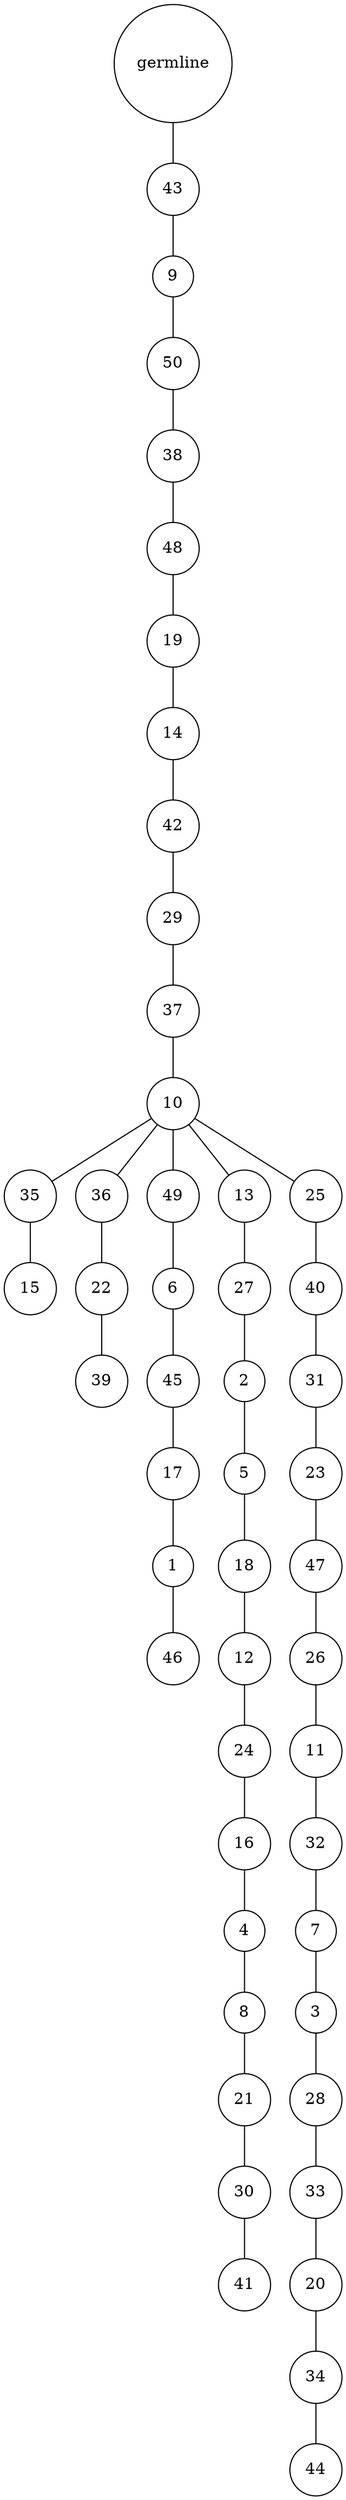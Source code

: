 graph {
	rankdir=UD;
	splines=line;
	node [shape=circle]
	"0x7fe1273a4c40" [label="germline"];
	"0x7fe1273a4c70" [label="43"];
	"0x7fe1273a4c40" -- "0x7fe1273a4c70" ;
	"0x7fe1273a4ca0" [label="9"];
	"0x7fe1273a4c70" -- "0x7fe1273a4ca0" ;
	"0x7fe1273a4cd0" [label="50"];
	"0x7fe1273a4ca0" -- "0x7fe1273a4cd0" ;
	"0x7fe1273a4d00" [label="38"];
	"0x7fe1273a4cd0" -- "0x7fe1273a4d00" ;
	"0x7fe1273a4d30" [label="48"];
	"0x7fe1273a4d00" -- "0x7fe1273a4d30" ;
	"0x7fe1273a4d60" [label="19"];
	"0x7fe1273a4d30" -- "0x7fe1273a4d60" ;
	"0x7fe1273a4d90" [label="14"];
	"0x7fe1273a4d60" -- "0x7fe1273a4d90" ;
	"0x7fe1273a4dc0" [label="42"];
	"0x7fe1273a4d90" -- "0x7fe1273a4dc0" ;
	"0x7fe1273a4df0" [label="29"];
	"0x7fe1273a4dc0" -- "0x7fe1273a4df0" ;
	"0x7fe1273a4e20" [label="37"];
	"0x7fe1273a4df0" -- "0x7fe1273a4e20" ;
	"0x7fe1273a4e50" [label="10"];
	"0x7fe1273a4e20" -- "0x7fe1273a4e50" ;
	"0x7fe1273a4e80" [label="35"];
	"0x7fe1273a4e50" -- "0x7fe1273a4e80" ;
	"0x7fe1273a4eb0" [label="15"];
	"0x7fe1273a4e80" -- "0x7fe1273a4eb0" ;
	"0x7fe1273a4ee0" [label="36"];
	"0x7fe1273a4e50" -- "0x7fe1273a4ee0" ;
	"0x7fe1273a4f10" [label="22"];
	"0x7fe1273a4ee0" -- "0x7fe1273a4f10" ;
	"0x7fe1273a4f40" [label="39"];
	"0x7fe1273a4f10" -- "0x7fe1273a4f40" ;
	"0x7fe1273a4f70" [label="49"];
	"0x7fe1273a4e50" -- "0x7fe1273a4f70" ;
	"0x7fe1273a4fa0" [label="6"];
	"0x7fe1273a4f70" -- "0x7fe1273a4fa0" ;
	"0x7fe1273a4fd0" [label="45"];
	"0x7fe1273a4fa0" -- "0x7fe1273a4fd0" ;
	"0x7fe1273b0040" [label="17"];
	"0x7fe1273a4fd0" -- "0x7fe1273b0040" ;
	"0x7fe1273b0070" [label="1"];
	"0x7fe1273b0040" -- "0x7fe1273b0070" ;
	"0x7fe1273b00a0" [label="46"];
	"0x7fe1273b0070" -- "0x7fe1273b00a0" ;
	"0x7fe1273b00d0" [label="13"];
	"0x7fe1273a4e50" -- "0x7fe1273b00d0" ;
	"0x7fe1273b0100" [label="27"];
	"0x7fe1273b00d0" -- "0x7fe1273b0100" ;
	"0x7fe1273b0130" [label="2"];
	"0x7fe1273b0100" -- "0x7fe1273b0130" ;
	"0x7fe1273b0160" [label="5"];
	"0x7fe1273b0130" -- "0x7fe1273b0160" ;
	"0x7fe1273b0190" [label="18"];
	"0x7fe1273b0160" -- "0x7fe1273b0190" ;
	"0x7fe1273b01c0" [label="12"];
	"0x7fe1273b0190" -- "0x7fe1273b01c0" ;
	"0x7fe1273b01f0" [label="24"];
	"0x7fe1273b01c0" -- "0x7fe1273b01f0" ;
	"0x7fe1273b0220" [label="16"];
	"0x7fe1273b01f0" -- "0x7fe1273b0220" ;
	"0x7fe1273b0250" [label="4"];
	"0x7fe1273b0220" -- "0x7fe1273b0250" ;
	"0x7fe1273b0280" [label="8"];
	"0x7fe1273b0250" -- "0x7fe1273b0280" ;
	"0x7fe1273b02b0" [label="21"];
	"0x7fe1273b0280" -- "0x7fe1273b02b0" ;
	"0x7fe1273b02e0" [label="30"];
	"0x7fe1273b02b0" -- "0x7fe1273b02e0" ;
	"0x7fe1273b0310" [label="41"];
	"0x7fe1273b02e0" -- "0x7fe1273b0310" ;
	"0x7fe1273b0340" [label="25"];
	"0x7fe1273a4e50" -- "0x7fe1273b0340" ;
	"0x7fe1273b0370" [label="40"];
	"0x7fe1273b0340" -- "0x7fe1273b0370" ;
	"0x7fe1273b03a0" [label="31"];
	"0x7fe1273b0370" -- "0x7fe1273b03a0" ;
	"0x7fe1273b03d0" [label="23"];
	"0x7fe1273b03a0" -- "0x7fe1273b03d0" ;
	"0x7fe1273b0400" [label="47"];
	"0x7fe1273b03d0" -- "0x7fe1273b0400" ;
	"0x7fe1273b0430" [label="26"];
	"0x7fe1273b0400" -- "0x7fe1273b0430" ;
	"0x7fe1273b0460" [label="11"];
	"0x7fe1273b0430" -- "0x7fe1273b0460" ;
	"0x7fe1273b0490" [label="32"];
	"0x7fe1273b0460" -- "0x7fe1273b0490" ;
	"0x7fe1273b04c0" [label="7"];
	"0x7fe1273b0490" -- "0x7fe1273b04c0" ;
	"0x7fe1273b04f0" [label="3"];
	"0x7fe1273b04c0" -- "0x7fe1273b04f0" ;
	"0x7fe1273b0520" [label="28"];
	"0x7fe1273b04f0" -- "0x7fe1273b0520" ;
	"0x7fe1273b0550" [label="33"];
	"0x7fe1273b0520" -- "0x7fe1273b0550" ;
	"0x7fe1273b0580" [label="20"];
	"0x7fe1273b0550" -- "0x7fe1273b0580" ;
	"0x7fe1273b05b0" [label="34"];
	"0x7fe1273b0580" -- "0x7fe1273b05b0" ;
	"0x7fe1273b05e0" [label="44"];
	"0x7fe1273b05b0" -- "0x7fe1273b05e0" ;
}
